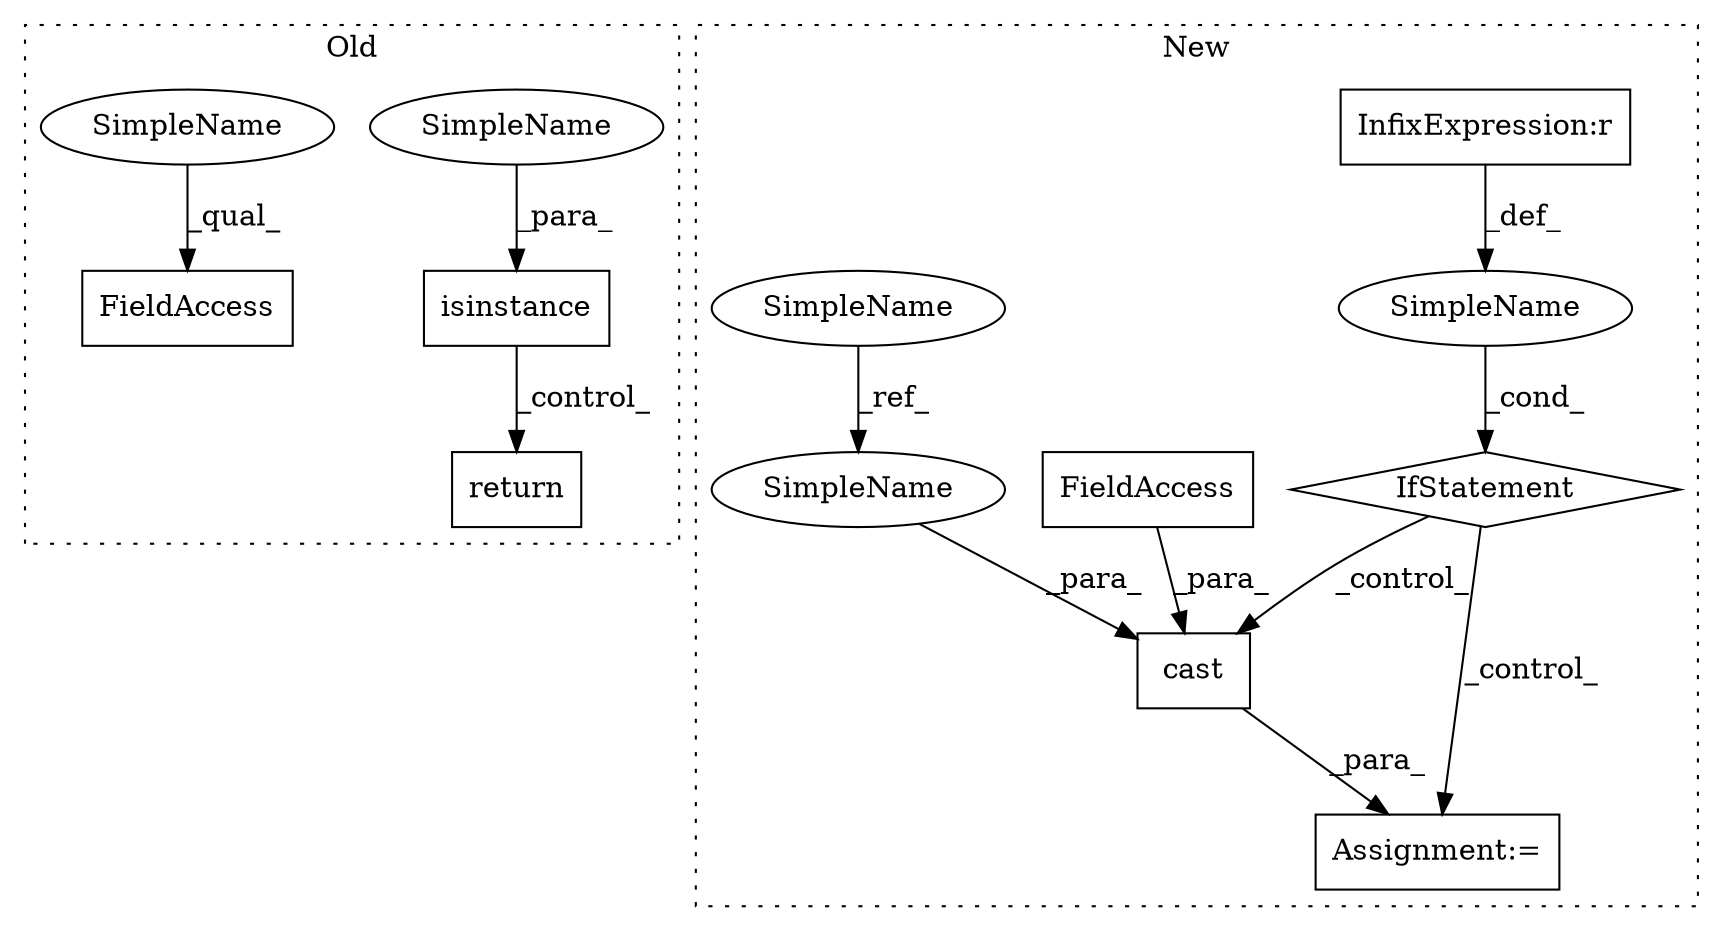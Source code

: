 digraph G {
subgraph cluster0 {
1 [label="isinstance" a="32" s="9774,9802" l="11,1" shape="box"];
9 [label="FieldAccess" a="22" s="9870" l="11" shape="box"];
10 [label="return" a="41" s="9851" l="7" shape="box"];
12 [label="SimpleName" a="42" s="9785" l="5" shape="ellipse"];
13 [label="SimpleName" a="42" s="9870" l="5" shape="ellipse"];
label = "Old";
style="dotted";
}
subgraph cluster1 {
2 [label="cast" a="32" s="9657,9684" l="5,1" shape="box"];
3 [label="Assignment:=" a="7" s="9645" l="1" shape="box"];
4 [label="FieldAccess" a="22" s="9668" l="16" shape="box"];
5 [label="IfStatement" a="25" s="9593,9628" l="4,2" shape="diamond"];
6 [label="SimpleName" a="42" s="" l="" shape="ellipse"];
7 [label="InfixExpression:r" a="27" s="9608" l="4" shape="box"];
8 [label="SimpleName" a="42" s="9533" l="5" shape="ellipse"];
11 [label="SimpleName" a="42" s="9662" l="5" shape="ellipse"];
label = "New";
style="dotted";
}
1 -> 10 [label="_control_"];
2 -> 3 [label="_para_"];
4 -> 2 [label="_para_"];
5 -> 3 [label="_control_"];
5 -> 2 [label="_control_"];
6 -> 5 [label="_cond_"];
7 -> 6 [label="_def_"];
8 -> 11 [label="_ref_"];
11 -> 2 [label="_para_"];
12 -> 1 [label="_para_"];
13 -> 9 [label="_qual_"];
}